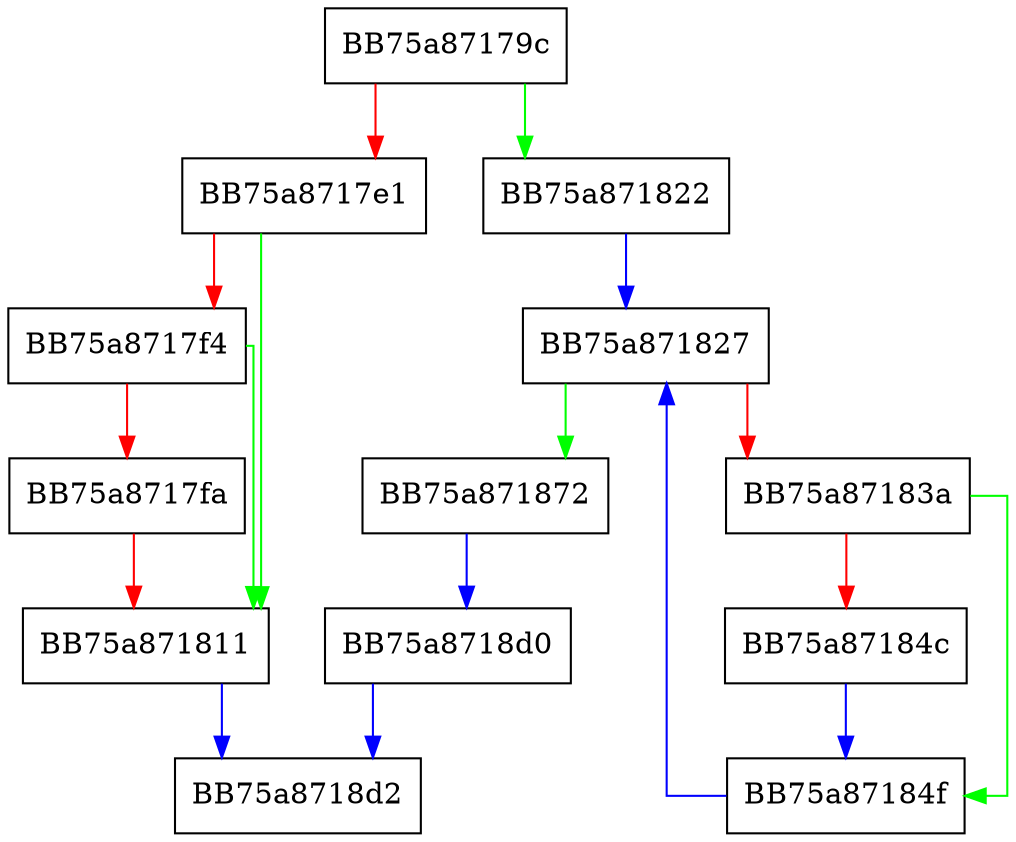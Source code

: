 digraph SetDlpPrintFileHeuristicPolicyExemptionData {
  node [shape="box"];
  graph [splines=ortho];
  BB75a87179c -> BB75a871822 [color="green"];
  BB75a87179c -> BB75a8717e1 [color="red"];
  BB75a8717e1 -> BB75a871811 [color="green"];
  BB75a8717e1 -> BB75a8717f4 [color="red"];
  BB75a8717f4 -> BB75a871811 [color="green"];
  BB75a8717f4 -> BB75a8717fa [color="red"];
  BB75a8717fa -> BB75a871811 [color="red"];
  BB75a871811 -> BB75a8718d2 [color="blue"];
  BB75a871822 -> BB75a871827 [color="blue"];
  BB75a871827 -> BB75a871872 [color="green"];
  BB75a871827 -> BB75a87183a [color="red"];
  BB75a87183a -> BB75a87184f [color="green"];
  BB75a87183a -> BB75a87184c [color="red"];
  BB75a87184c -> BB75a87184f [color="blue"];
  BB75a87184f -> BB75a871827 [color="blue"];
  BB75a871872 -> BB75a8718d0 [color="blue"];
  BB75a8718d0 -> BB75a8718d2 [color="blue"];
}